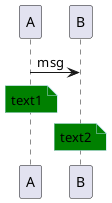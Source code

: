 {
  "sha1": "5f61193wdmvh6vcnxi180hoob5jay74",
  "insertion": {
    "when": "2024-05-30T20:48:20.730Z",
    "user": "plantuml@gmail.com"
  }
}
@startuml
A -> B : msg
note over A #green;line:lightblue : text1
note over B #back:green;line:lightblue : text2
@enduml
